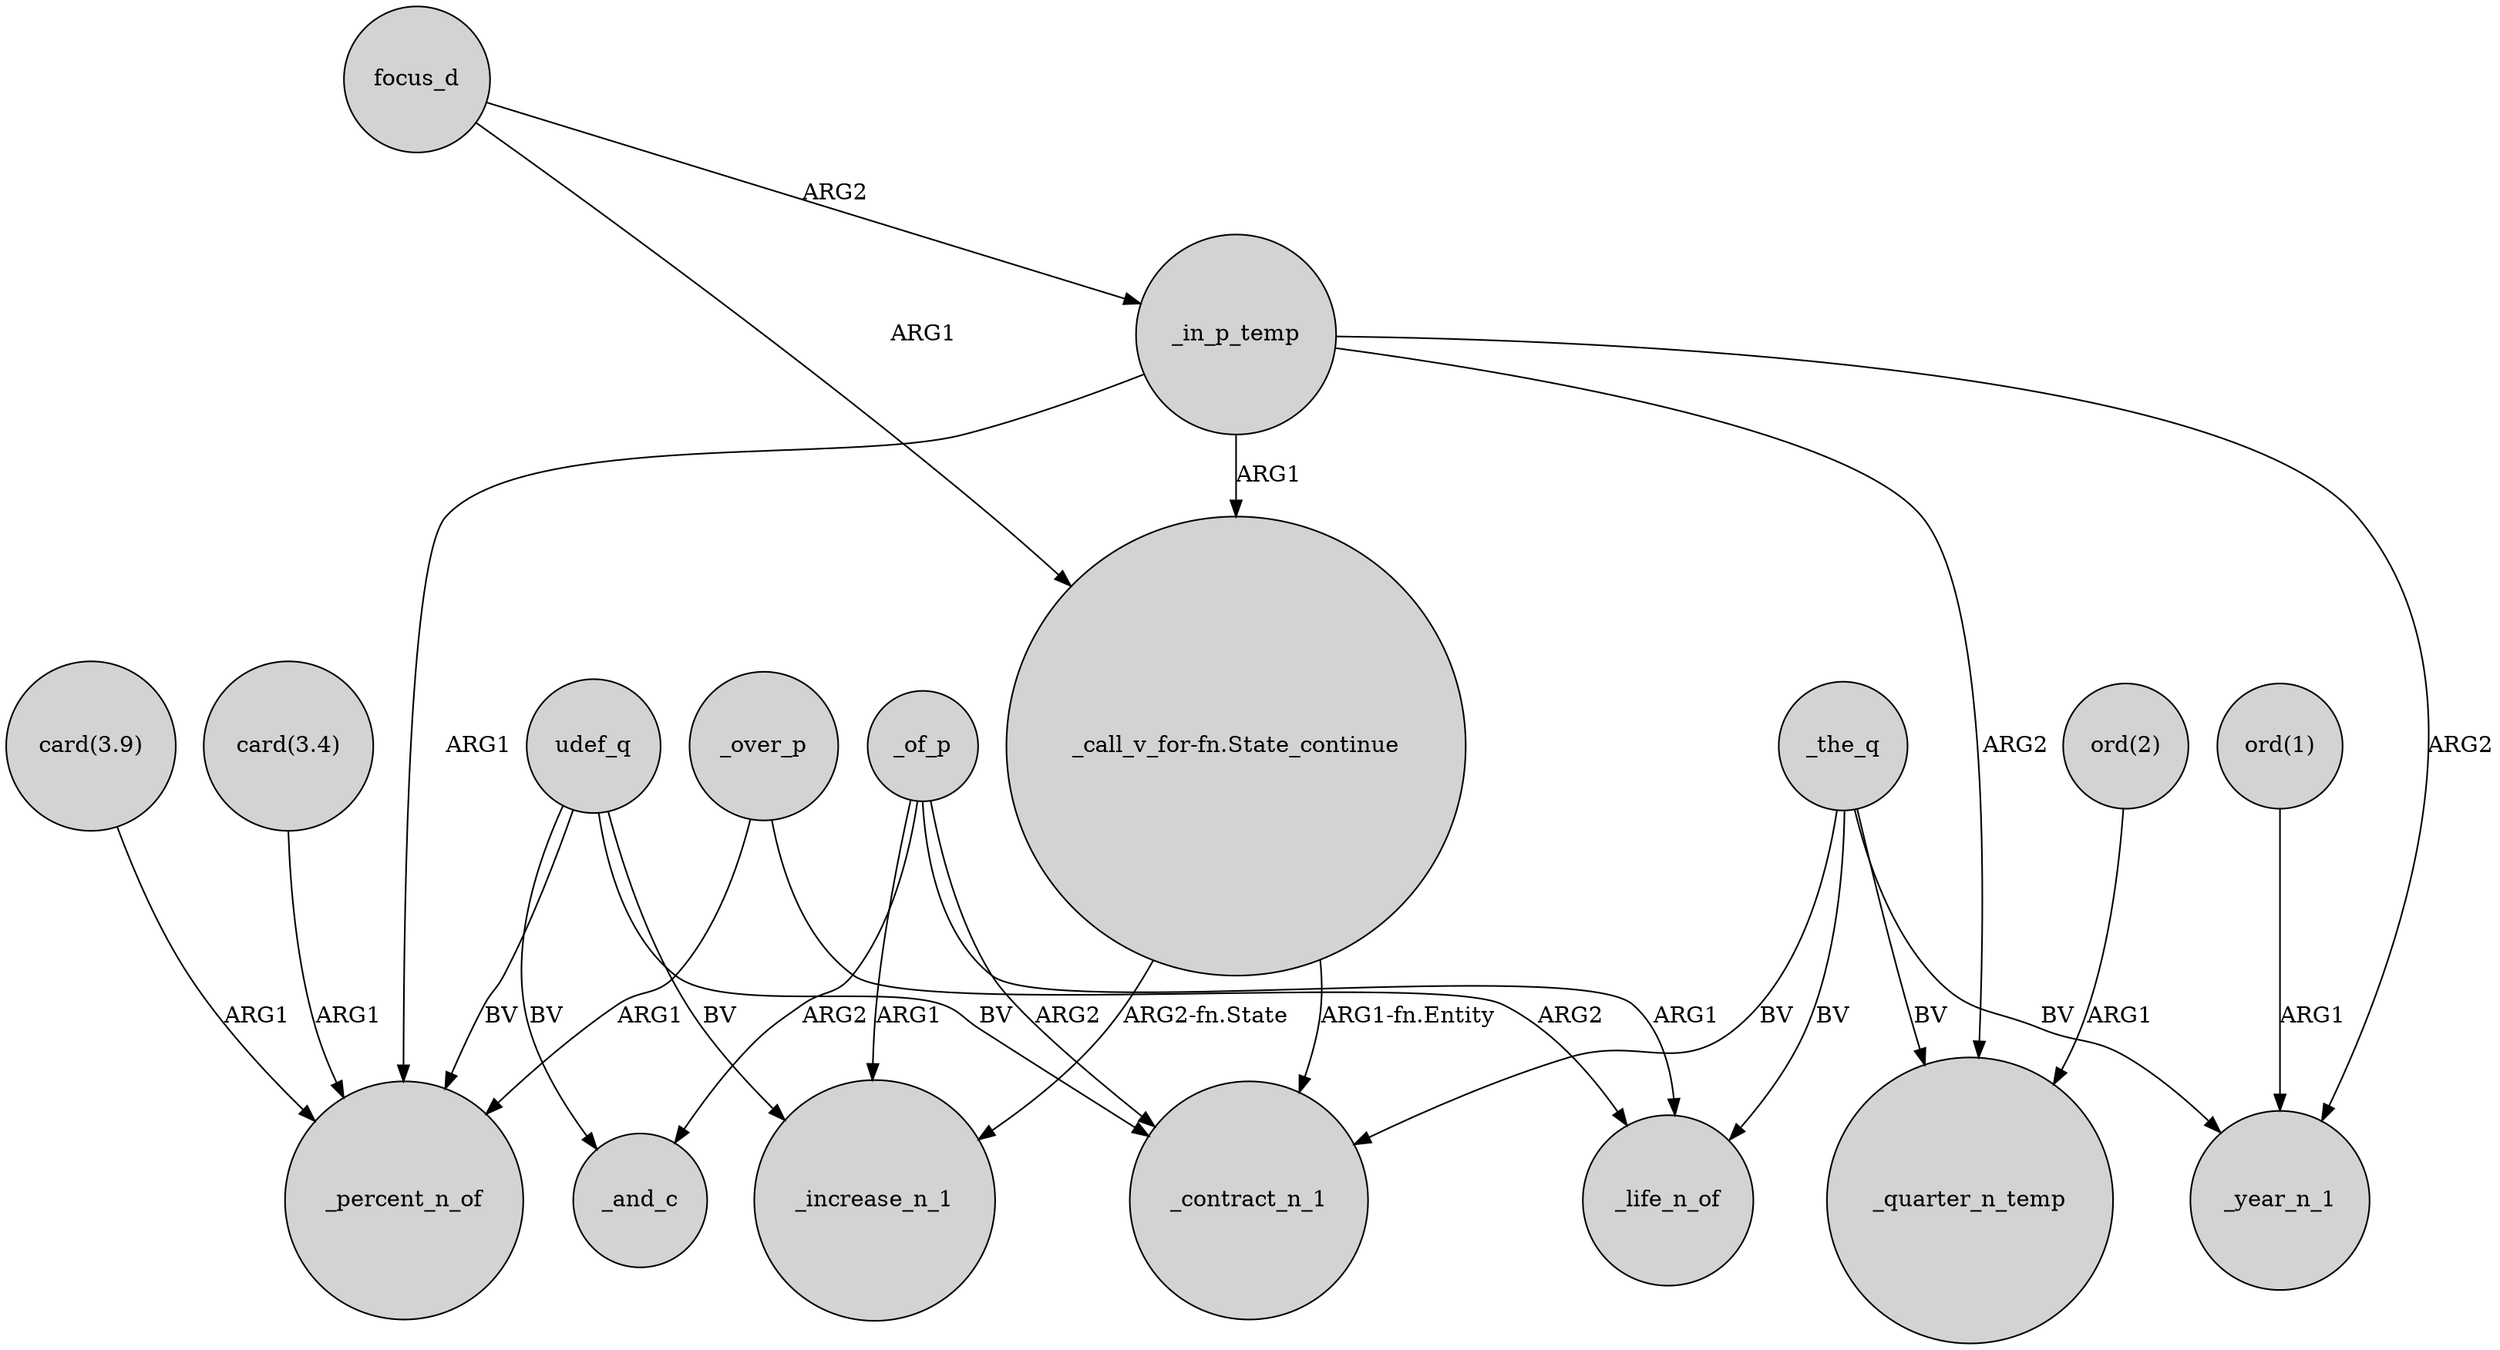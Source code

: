 digraph {
	node [shape=circle style=filled]
	"card(3.9)" -> _percent_n_of [label=ARG1]
	_the_q -> _life_n_of [label=BV]
	"_call_v_for-fn.State_continue" -> _contract_n_1 [label="ARG1-fn.Entity"]
	_in_p_temp -> _quarter_n_temp [label=ARG2]
	_of_p -> _and_c [label=ARG2]
	_of_p -> _increase_n_1 [label=ARG1]
	_the_q -> _quarter_n_temp [label=BV]
	_in_p_temp -> "_call_v_for-fn.State_continue" [label=ARG1]
	udef_q -> _increase_n_1 [label=BV]
	udef_q -> _and_c [label=BV]
	_over_p -> _life_n_of [label=ARG2]
	udef_q -> _percent_n_of [label=BV]
	_the_q -> _year_n_1 [label=BV]
	"ord(1)" -> _year_n_1 [label=ARG1]
	_over_p -> _percent_n_of [label=ARG1]
	focus_d -> "_call_v_for-fn.State_continue" [label=ARG1]
	"_call_v_for-fn.State_continue" -> _increase_n_1 [label="ARG2-fn.State"]
	_the_q -> _contract_n_1 [label=BV]
	focus_d -> _in_p_temp [label=ARG2]
	_in_p_temp -> _year_n_1 [label=ARG2]
	"card(3.4)" -> _percent_n_of [label=ARG1]
	_of_p -> _life_n_of [label=ARG1]
	"ord(2)" -> _quarter_n_temp [label=ARG1]
	_of_p -> _contract_n_1 [label=ARG2]
	_in_p_temp -> _percent_n_of [label=ARG1]
	udef_q -> _contract_n_1 [label=BV]
}
